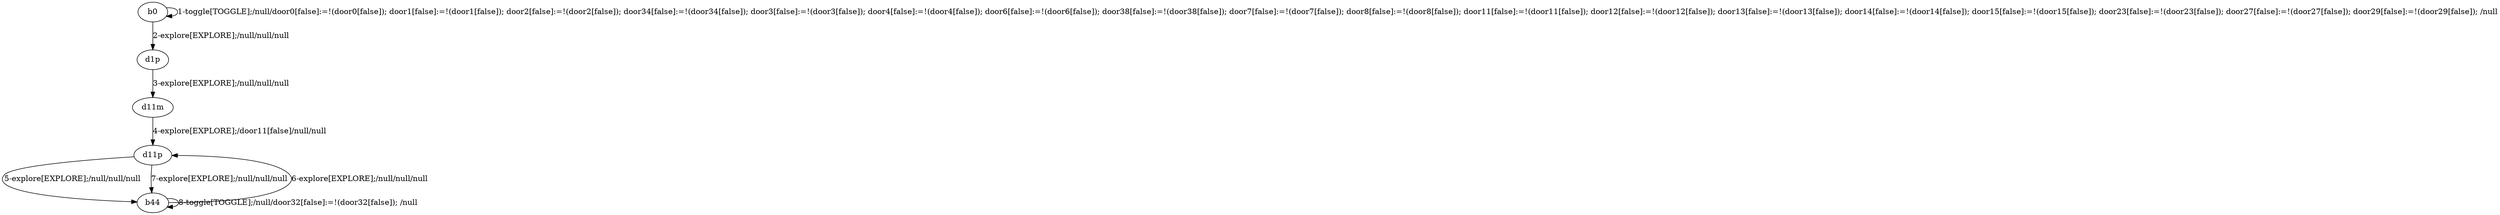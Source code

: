 # Total number of goals covered by this test: 1
# b44 --> b44

digraph g {
"b0" -> "b0" [label = "1-toggle[TOGGLE];/null/door0[false]:=!(door0[false]); door1[false]:=!(door1[false]); door2[false]:=!(door2[false]); door34[false]:=!(door34[false]); door3[false]:=!(door3[false]); door4[false]:=!(door4[false]); door6[false]:=!(door6[false]); door38[false]:=!(door38[false]); door7[false]:=!(door7[false]); door8[false]:=!(door8[false]); door11[false]:=!(door11[false]); door12[false]:=!(door12[false]); door13[false]:=!(door13[false]); door14[false]:=!(door14[false]); door15[false]:=!(door15[false]); door23[false]:=!(door23[false]); door27[false]:=!(door27[false]); door29[false]:=!(door29[false]); /null"];
"b0" -> "d1p" [label = "2-explore[EXPLORE];/null/null/null"];
"d1p" -> "d11m" [label = "3-explore[EXPLORE];/null/null/null"];
"d11m" -> "d11p" [label = "4-explore[EXPLORE];/door11[false]/null/null"];
"d11p" -> "b44" [label = "5-explore[EXPLORE];/null/null/null"];
"b44" -> "d11p" [label = "6-explore[EXPLORE];/null/null/null"];
"d11p" -> "b44" [label = "7-explore[EXPLORE];/null/null/null"];
"b44" -> "b44" [label = "8-toggle[TOGGLE];/null/door32[false]:=!(door32[false]); /null"];
}